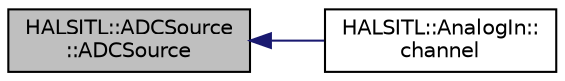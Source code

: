 digraph "HALSITL::ADCSource::ADCSource"
{
 // INTERACTIVE_SVG=YES
  edge [fontname="Helvetica",fontsize="10",labelfontname="Helvetica",labelfontsize="10"];
  node [fontname="Helvetica",fontsize="10",shape=record];
  rankdir="LR";
  Node1 [label="HALSITL::ADCSource\l::ADCSource",height=0.2,width=0.4,color="black", fillcolor="grey75", style="filled", fontcolor="black"];
  Node1 -> Node2 [dir="back",color="midnightblue",fontsize="10",style="solid",fontname="Helvetica"];
  Node2 [label="HALSITL::AnalogIn::\lchannel",height=0.2,width=0.4,color="black", fillcolor="white", style="filled",URL="$classHALSITL_1_1AnalogIn.html#a878bbda9b366b8ae037d651a51ed4407"];
}
